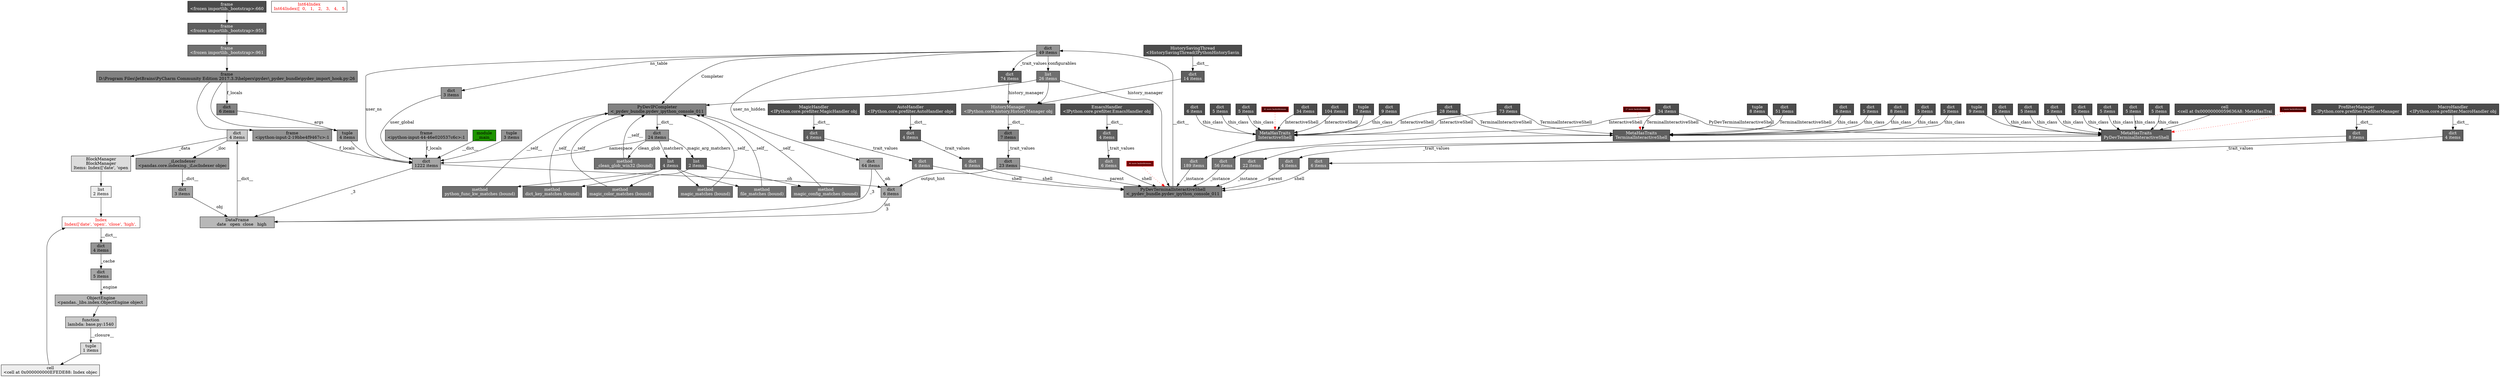 digraph ObjectGraph {
  node[shape=box, style=filled, fillcolor=white];
  o128627656[fontcolor=red];
  o260995280[fontcolor=red];
  o128627656[label="Index\nIndex(['date', 'open', 'close', 'high', "];
  o128627656[fillcolor="0,0,1"];
  o251238664 -> o128627656;
  o251584136 -> o128627656;
  o260995280[label="Int64Index\nInt64Index([  0,   1,   2,   3,   4,   5"];
  o260995280[fillcolor="0,0,1"];
  o251238664[label="list\n2 items"];
  o251238664[fillcolor="0,0,0.93"];
  o259702120 -> o251238664;
  o251584136[label="cell\n<cell at 0x000000000EFEDE88: Index objec"];
  o251584136[fillcolor="0,0,0.93"];
  o259926168 -> o251584136;
  o259702120[label="BlockManager\nBlockManager\nItems: Index(['date', 'open"];
  o259702120[fillcolor="0,0,0.86"];
  o260380568 -> o259702120 [label="_data",weight=2];
  o259926168[label="tuple\n1 items"];
  o259926168[fillcolor="0,0,0.86"];
  o130705880 -> o259926168 [label="__closure__",weight=10];
  o260380568[label="dict\n4 items"];
  o260380568[fillcolor="0,0,0.79"];
  o260367360 -> o260380568 [label="__dict__",weight=10];
  o130705880[label="function\nlambda: base.py:1540"];
  o130705880[fillcolor="0,0,0.79"];
  o259865944 -> o130705880;
  o260367360[label="DataFrame\n           date   open  close   high    "];
  o260367360[fillcolor="0,0,0.72"];
  o129109520 -> o260367360 [label="_3",weight=2];
  o129138760 -> o260367360 [label="_3",weight=2];
  o259938560 -> o260367360 [label="obj",weight=2];
  o127358800 -> o260367360 [label="int\n3"];
  o259865944[label="ObjectEngine\n<pandas._libs.index.ObjectEngine object "];
  o259865944[fillcolor="0,0,0.72"];
  o259937624 -> o259865944 [label="_engine",weight=2];
  o129109520[label="dict\n1222 items"];
  o129109520[fillcolor="0,0,0.65"];
  o127155512 -> o129109520 [label="user_ns",weight=2];
  o127275400 -> o129109520 [label="__dict__",weight=10];
  o129140416 -> o129109520 [label="user_global",weight=2];
  o127360528 -> o129109520 [label="namespace",weight=2];
  o130830408 -> o129109520 [label="f_locals",weight=10];
  o130797720 -> o129109520;
  o251216088 -> o129109520;
  o261016936 -> o129109520 [label="f_locals",weight=10];
  o129138760[label="dict\n64 items"];
  o129138760[fillcolor="0,0,0.65"];
  o127155512 -> o129138760 [label="user_ns_hidden",weight=2];
  o259938560[label="dict\n3 items"];
  o259938560[fillcolor="0,0,0.65"];
  o260366744 -> o259938560 [label="__dict__",weight=10];
  o127358800[label="dict\n6 items"];
  o127358800[fillcolor="0,0,0.65"];
  o129109520 -> o127358800 [label="_oh",weight=2];
  o127308352 -> o127358800 [label="output_hist",weight=2];
  o129138760 -> o127358800 [label="_oh",weight=2];
  o259937624[label="dict\n5 items"];
  o259937624[fillcolor="0,0,0.65"];
  o259939784 -> o259937624 [label="_cache",weight=2];
  o127155512[label="dict\n49 items"];
  o127155512[fillcolor="0,0,0.58"];
  o127239056 -> o127155512 [label="__dict__",weight=10];
  o127275400[label="module\n__main__"];
  o127275400[fillcolor="0.3,1,0.58"];
  o129140416[label="dict\n3 items"];
  o129140416[fillcolor="0,0,0.58"];
  o127155512 -> o129140416 [label="ns_table",weight=2];
  o127360528[label="dict\n24 items"];
  o127360528[fillcolor="0,0,0.58"];
  o127385784 -> o127360528 [label="__dict__",weight=10];
  o130830408[label="frame\n<ipython-input-2-19bbe4f9467c>:1"];
  o130830408[fillcolor="0,0,0.58"];
  o108212488 -> o130830408;
  o130797720[label="tuple\n4 items"];
  o130797720[fillcolor="0,0,0.58"];
  o260623456 -> o130797720 [label="args",weight=2];
  o108212488 -> o130797720;
  o251216088[label="tuple\n3 items"];
  o251216088[fillcolor="0,0,0.58"];
  o261016936[label="frame\n<ipython-input-44-46e020537c6c>:1"];
  o261016936[fillcolor="0,0,0.58"];
  o260366744[label="_iLocIndexer\n<pandas.core.indexing._iLocIndexer objec"];
  o260366744[fillcolor="0,0,0.58"];
  o260380568 -> o260366744 [label="_iloc",weight=2];
  o127308352[label="dict\n23 items"];
  o127308352[fillcolor="0,0,0.58"];
  o127308424 -> o127308352 [label="_trait_values",weight=2];
  o259939784[label="dict\n4 items"];
  o259939784[fillcolor="0,0,0.58"];
  o128627656 -> o259939784 [label="__dict__",weight=10];
  o127239056[label="PyDevTerminalInteractiveShell\n<_pydev_bundle.pydev_ipython_console_011"];
  o127239056[fillcolor="0,0,0.51"];
  o112164224 -> o127239056 [label="_instance",weight=2];
  o124804192 -> o127239056 [label="_instance",weight=2];
  o99935864 -> o127239056 [label="_instance",weight=2];
  o129298184 -> o127239056;
  o127308352 -> o127239056 [label="parent",weight=2];
  o127310440 -> o127239056 [label="parent",weight=2];
  o127311088 -> o127239056 [label="shell",weight=2];
  o127311448 -> o127239056 [label="shell",weight=2];
  o127311664 -> o127239056 [label="shell",weight=2];
  o127155080 -> o127239056 [label="shell",weight=2];
  too_many_o127239056->o127239056[color=red,style=dotted,len=0.25,weight=10];
  too_many_o127239056[label="95 more backreferences",shape=box,height=0.25,color=red,fillcolor="0,1,0.44",fontsize=6];
  too_many_o127239056[fontcolor=white];
  o127385784[label="PyDevIPCompleter\n<_pydev_bundle.pydev_ipython_console_011"];
  o127385784[fillcolor="0,0,0.51"];
  o127155512 -> o127385784 [label="Completer",weight=2];
  o129298184 -> o127385784;
  o109483208 -> o127385784 [label="__self__",weight=10];
  o94621384 -> o127385784 [label="__self__",weight=10];
  o100512200 -> o127385784 [label="__self__",weight=10];
  o86815432 -> o127385784 [label="__self__",weight=10];
  o109482568 -> o127385784 [label="__self__",weight=10];
  o81401032 -> o127385784 [label="__self__",weight=10];
  o94621448 -> o127385784 [label="__self__",weight=10];
  o108212488[label="frame\nD:\\Program Files\\JetBrains\\PyCharm Community Edition 2017.3.3\\helpers\\pydev\\_pydev_bundle\\pydev_import_hook.py:26"];
  o108212488[fillcolor="0,0,0.51"];
  o130843200 -> o108212488;
  o260623456[label="dict\n6 items"];
  o260623456[fillcolor="0,0,0.51"];
  o108212488 -> o260623456 [label="f_locals",weight=10];
  o127308424[label="dict\n7 items"];
  o127308424[fillcolor="0,0,0.51"];
  o127279960 -> o127308424 [label="__dict__",weight=10];
  o112164224[label="dict\n189 items"];
  o112164224[fillcolor="0,0,0.44"];
  o112164224[fontcolor=white];
  o91888168 -> o112164224;
  o124804192[label="dict\n56 items"];
  o124804192[fillcolor="0,0,0.44"];
  o124804192[fontcolor=white];
  o103398456 -> o124804192;
  o99935864[label="dict\n22 items"];
  o99935864[fillcolor="0,0,0.44"];
  o99935864[fontcolor=white];
  o106676520 -> o99935864;
  o129298184[label="list\n26 items"];
  o129298184[fillcolor="0,0,0.44"];
  o129298184[fontcolor=white];
  o127155512 -> o129298184 [label="configurables",weight=2];
  o127310440[label="dict\n4 items"];
  o127310440[fillcolor="0,0,0.44"];
  o127310440[fontcolor=white];
  o127310512 -> o127310440 [label="_trait_values",weight=2];
  o127311088[label="dict\n6 items"];
  o127311088[fillcolor="0,0,0.44"];
  o127311088[fontcolor=white];
  o127311592 -> o127311088 [label="_trait_values",weight=2];
  o127311448[label="dict\n6 items"];
  o127311448[fillcolor="0,0,0.44"];
  o127311448[fontcolor=white];
  o127332496 -> o127311448 [label="_trait_values",weight=2];
  o127311664[label="dict\n6 items"];
  o127311664[fillcolor="0,0,0.44"];
  o127311664[fontcolor=white];
  o127333000 -> o127311664 [label="_trait_values",weight=2];
  o127155080[label="dict\n6 items"];
  o127155080[fillcolor="0,0,0.44"];
  o127155080[fontcolor=white];
  o127333504 -> o127155080 [label="_trait_values",weight=2];
  o109483208[label="method\n_clean_glob_win32 (bound)"];
  o109483208[fillcolor="0,0,0.44"];
  o109483208[fontcolor=white];
  o127360528 -> o109483208 [label="clean_glob",weight=2];
  o94621384[label="method\ndict_key_matches (bound)"];
  o94621384[fillcolor="0,0,0.44"];
  o94621384[fontcolor=white];
  o127339272 -> o94621384;
  o100512200[label="method\npython_func_kw_matches (bound)"];
  o100512200[fillcolor="0,0,0.44"];
  o100512200[fontcolor=white];
  o127339272 -> o100512200;
  o86815432[label="method\nmagic_matches (bound)"];
  o86815432[fillcolor="0,0,0.44"];
  o86815432[fontcolor=white];
  o127339272 -> o86815432;
  o109482568[label="method\nfile_matches (bound)"];
  o109482568[fillcolor="0,0,0.44"];
  o109482568[fontcolor=white];
  o127339272 -> o109482568;
  o81401032[label="method\nmagic_color_matches (bound)"];
  o81401032[fillcolor="0,0,0.44"];
  o81401032[fontcolor=white];
  o124787912 -> o81401032;
  o94621448[label="method\nmagic_config_matches (bound)"];
  o94621448[fillcolor="0,0,0.44"];
  o94621448[fontcolor=white];
  o124787912 -> o94621448;
  o130843200[label="frame\n<frozen importlib._bootstrap>:961"];
  o130843200[fillcolor="0,0,0.44"];
  o130843200[fontcolor=white];
  o107907176 -> o130843200;
  o127279960[label="HistoryManager\n<IPython.core.history.HistoryManager obj"];
  o127279960[fillcolor="0,0,0.44"];
  o127279960[fontcolor=white];
  o127155368 -> o127279960 [label="history_manager",weight=2];
  o129298184 -> o127279960;
  o127309792 -> o127279960 [label="history_manager",weight=2];
  o91888168[label="MetaHasTraits\nInteractiveShell"];
  o91888168[fillcolor="0,0,0.37"];
  o91888168[fontcolor=white];
  o99912944 -> o91888168 [label="InteractiveShell",weight=2];
  o99935504 -> o91888168 [label="InteractiveShell",weight=2];
  o109845960 -> o91888168 [label="InteractiveShell",weight=2];
  o110136704 -> o91888168 [label="InteractiveShell",weight=2];
  o111913896 -> o91888168;
  o111112408 -> o91888168 [label="InteractiveShell",weight=2];
  o112069080 -> o91888168 [label="this_class",weight=2];
  o112069800 -> o91888168 [label="this_class",weight=2];
  o112067352 -> o91888168 [label="this_class",weight=2];
  o112070016 -> o91888168 [label="this_class",weight=2];
  too_many_o91888168->o91888168[color=red,style=dotted,len=0.25,weight=10];
  too_many_o91888168[label="62 more backreferences",shape=box,height=0.25,color=red,fillcolor="0,1,0.3",fontsize=6];
  too_many_o91888168[fontcolor=white];
  o103398456[label="MetaHasTraits\nTerminalInteractiveShell"];
  o103398456[fillcolor="0,0,0.37"];
  o103398456[fontcolor=white];
  o99912944 -> o103398456 [label="TerminalInteractiveShell",weight=2];
  o109845960 -> o103398456 [label="TerminalInteractiveShell",weight=2];
  o111112408 -> o103398456 [label="TerminalInteractiveShell",weight=2];
  o123912088 -> o103398456;
  o112164656 -> o103398456 [label="TerminalInteractiveShell",weight=2];
  o124892432 -> o103398456 [label="this_class",weight=2];
  o124857584 -> o103398456 [label="this_class",weight=2];
  o124855136 -> o103398456 [label="this_class",weight=2];
  o124858088 -> o103398456 [label="this_class",weight=2];
  o127017320 -> o103398456 [label="this_class",weight=2];
  too_many_o103398456->o103398456[color=red,style=dotted,len=0.25,weight=10];
  too_many_o103398456[label="27 more backreferences",shape=box,height=0.25,color=red,fillcolor="0,1,0.3",fontsize=6];
  too_many_o103398456[fontcolor=white];
  o106676520[label="MetaHasTraits\nPyDevTerminalInteractiveShell"];
  o106676520[fillcolor="0,0,0.37"];
  o106676520[fontcolor=white];
  o99912944 -> o106676520 [label="PyDevTerminalInteractiveShell",weight=2];
  o129117304 -> o106676520;
  o99935720 -> o106676520 [label="this_class",weight=2];
  o99935576 -> o106676520 [label="this_class",weight=2];
  o99911000 -> o106676520 [label="this_class",weight=2];
  o99935288 -> o106676520 [label="this_class",weight=2];
  o129294056 -> o106676520 [label="this_class",weight=2];
  o100197144 -> o106676520 [label="this_class",weight=2];
  o127152272 -> o106676520 [label="this_class",weight=2];
  o93730472 -> o106676520;
  too_many_o106676520->o106676520[color=red,style=dotted,len=0.25,weight=10];
  too_many_o106676520[label="1 more backreferences",shape=box,height=0.25,color=red,fillcolor="0,1,0.3",fontsize=6];
  too_many_o106676520[fontcolor=white];
  o127310512[label="dict\n8 items"];
  o127310512[fillcolor="0,0,0.37"];
  o127310512[fontcolor=white];
  o127281640 -> o127310512 [label="__dict__",weight=10];
  o127311592[label="dict\n4 items"];
  o127311592[fillcolor="0,0,0.37"];
  o127311592[fontcolor=white];
  o129066488 -> o127311592 [label="__dict__",weight=10];
  o127332496[label="dict\n4 items"];
  o127332496[fillcolor="0,0,0.37"];
  o127332496[fontcolor=white];
  o129066712 -> o127332496 [label="__dict__",weight=10];
  o127333000[label="dict\n4 items"];
  o127333000[fillcolor="0,0,0.37"];
  o127333000[fontcolor=white];
  o127282032 -> o127333000 [label="__dict__",weight=10];
  o127333504[label="dict\n4 items"];
  o127333504[fillcolor="0,0,0.37"];
  o127333504[fontcolor=white];
  o127282088 -> o127333504 [label="__dict__",weight=10];
  o127339272[label="list\n4 items"];
  o127339272[fillcolor="0,0,0.37"];
  o127339272[fontcolor=white];
  o127360528 -> o127339272 [label="matchers",weight=2];
  o124787912[label="list\n2 items"];
  o124787912[fillcolor="0,0,0.37"];
  o124787912[fontcolor=white];
  o127360528 -> o124787912 [label="magic_arg_matchers",weight=2];
  o107907176[label="frame\n<frozen importlib._bootstrap>:955"];
  o107907176[fillcolor="0,0,0.37"];
  o107907176[fontcolor=white];
  o123962440 -> o107907176;
  o127155368[label="dict\n74 items"];
  o127155368[fillcolor="0,0,0.37"];
  o127155368[fontcolor=white];
  o127155512 -> o127155368 [label="_trait_values",weight=2];
  o127309792[label="dict\n14 items"];
  o127309792[fillcolor="0,0,0.37"];
  o127309792[fontcolor=white];
  o127280744 -> o127309792 [label="__dict__",weight=10];
  o99912944[label="dict\n34 items"];
  o99912944[fillcolor="0,0,0.3"];
  o99912944[fontcolor=white];
  o99935504[label="dict\n34 items"];
  o99935504[fillcolor="0,0,0.3"];
  o99935504[fontcolor=white];
  o109845960[label="dict\n28 items"];
  o109845960[fillcolor="0,0,0.3"];
  o109845960[fontcolor=white];
  o110136704[label="dict\n104 items"];
  o110136704[fillcolor="0,0,0.3"];
  o110136704[fontcolor=white];
  o111913896[label="tuple\n7 items"];
  o111913896[fillcolor="0,0,0.3"];
  o111913896[fontcolor=white];
  o111112408[label="dict\n73 items"];
  o111112408[fillcolor="0,0,0.3"];
  o111112408[fontcolor=white];
  o112069080[label="dict\n9 items"];
  o112069080[fillcolor="0,0,0.3"];
  o112069080[fontcolor=white];
  o112069800[label="dict\n6 items"];
  o112069800[fillcolor="0,0,0.3"];
  o112069800[fontcolor=white];
  o112067352[label="dict\n5 items"];
  o112067352[fillcolor="0,0,0.3"];
  o112067352[fontcolor=white];
  o112070016[label="dict\n5 items"];
  o112070016[fillcolor="0,0,0.3"];
  o112070016[fontcolor=white];
  o123912088[label="tuple\n8 items"];
  o123912088[fillcolor="0,0,0.3"];
  o123912088[fontcolor=white];
  o112164656[label="dict\n51 items"];
  o112164656[fillcolor="0,0,0.3"];
  o112164656[fontcolor=white];
  o124892432[label="dict\n6 items"];
  o124892432[fillcolor="0,0,0.3"];
  o124892432[fontcolor=white];
  o124857584[label="dict\n5 items"];
  o124857584[fillcolor="0,0,0.3"];
  o124857584[fontcolor=white];
  o124855136[label="dict\n8 items"];
  o124855136[fillcolor="0,0,0.3"];
  o124855136[fontcolor=white];
  o124858088[label="dict\n5 items"];
  o124858088[fillcolor="0,0,0.3"];
  o124858088[fontcolor=white];
  o127017320[label="dict\n5 items"];
  o127017320[fillcolor="0,0,0.3"];
  o127017320[fontcolor=white];
  o129117304[label="tuple\n9 items"];
  o129117304[fillcolor="0,0,0.3"];
  o129117304[fontcolor=white];
  o99935720[label="dict\n5 items"];
  o99935720[fillcolor="0,0,0.3"];
  o99935720[fontcolor=white];
  o99935576[label="dict\n5 items"];
  o99935576[fillcolor="0,0,0.3"];
  o99935576[fontcolor=white];
  o99911000[label="dict\n5 items"];
  o99911000[fillcolor="0,0,0.3"];
  o99911000[fontcolor=white];
  o99935288[label="dict\n5 items"];
  o99935288[fillcolor="0,0,0.3"];
  o99935288[fontcolor=white];
  o129294056[label="dict\n5 items"];
  o129294056[fillcolor="0,0,0.3"];
  o129294056[fontcolor=white];
  o100197144[label="dict\n5 items"];
  o100197144[fillcolor="0,0,0.3"];
  o100197144[fontcolor=white];
  o127152272[label="dict\n5 items"];
  o127152272[fillcolor="0,0,0.3"];
  o127152272[fontcolor=white];
  o93730472[label="cell\n<cell at 0x00000000059636A8: MetaHasTrai"];
  o93730472[fillcolor="0,0,0.3"];
  o93730472[fontcolor=white];
  o127281640[label="PrefilterManager\n<IPython.core.prefilter.PrefilterManager"];
  o127281640[fillcolor="0,0,0.3"];
  o127281640[fontcolor=white];
  o129066488[label="MacroHandler\n<IPython.core.prefilter.MacroHandler obj"];
  o129066488[fillcolor="0,0,0.3"];
  o129066488[fontcolor=white];
  o129066712[label="MagicHandler\n<IPython.core.prefilter.MagicHandler obj"];
  o129066712[fillcolor="0,0,0.3"];
  o129066712[fontcolor=white];
  o127282032[label="AutoHandler\n<IPython.core.prefilter.AutoHandler obje"];
  o127282032[fillcolor="0,0,0.3"];
  o127282032[fontcolor=white];
  o127282088[label="EmacsHandler\n<IPython.core.prefilter.EmacsHandler obj"];
  o127282088[fillcolor="0,0,0.3"];
  o127282088[fontcolor=white];
  o123962440[label="frame\n<frozen importlib._bootstrap>:660"];
  o123962440[fillcolor="0,0,0.3"];
  o123962440[fontcolor=white];
  o127280744[label="HistorySavingThread\n<HistorySavingThread(IPythonHistorySavin"];
  o127280744[fillcolor="0,0,0.3"];
  o127280744[fontcolor=white];
}
